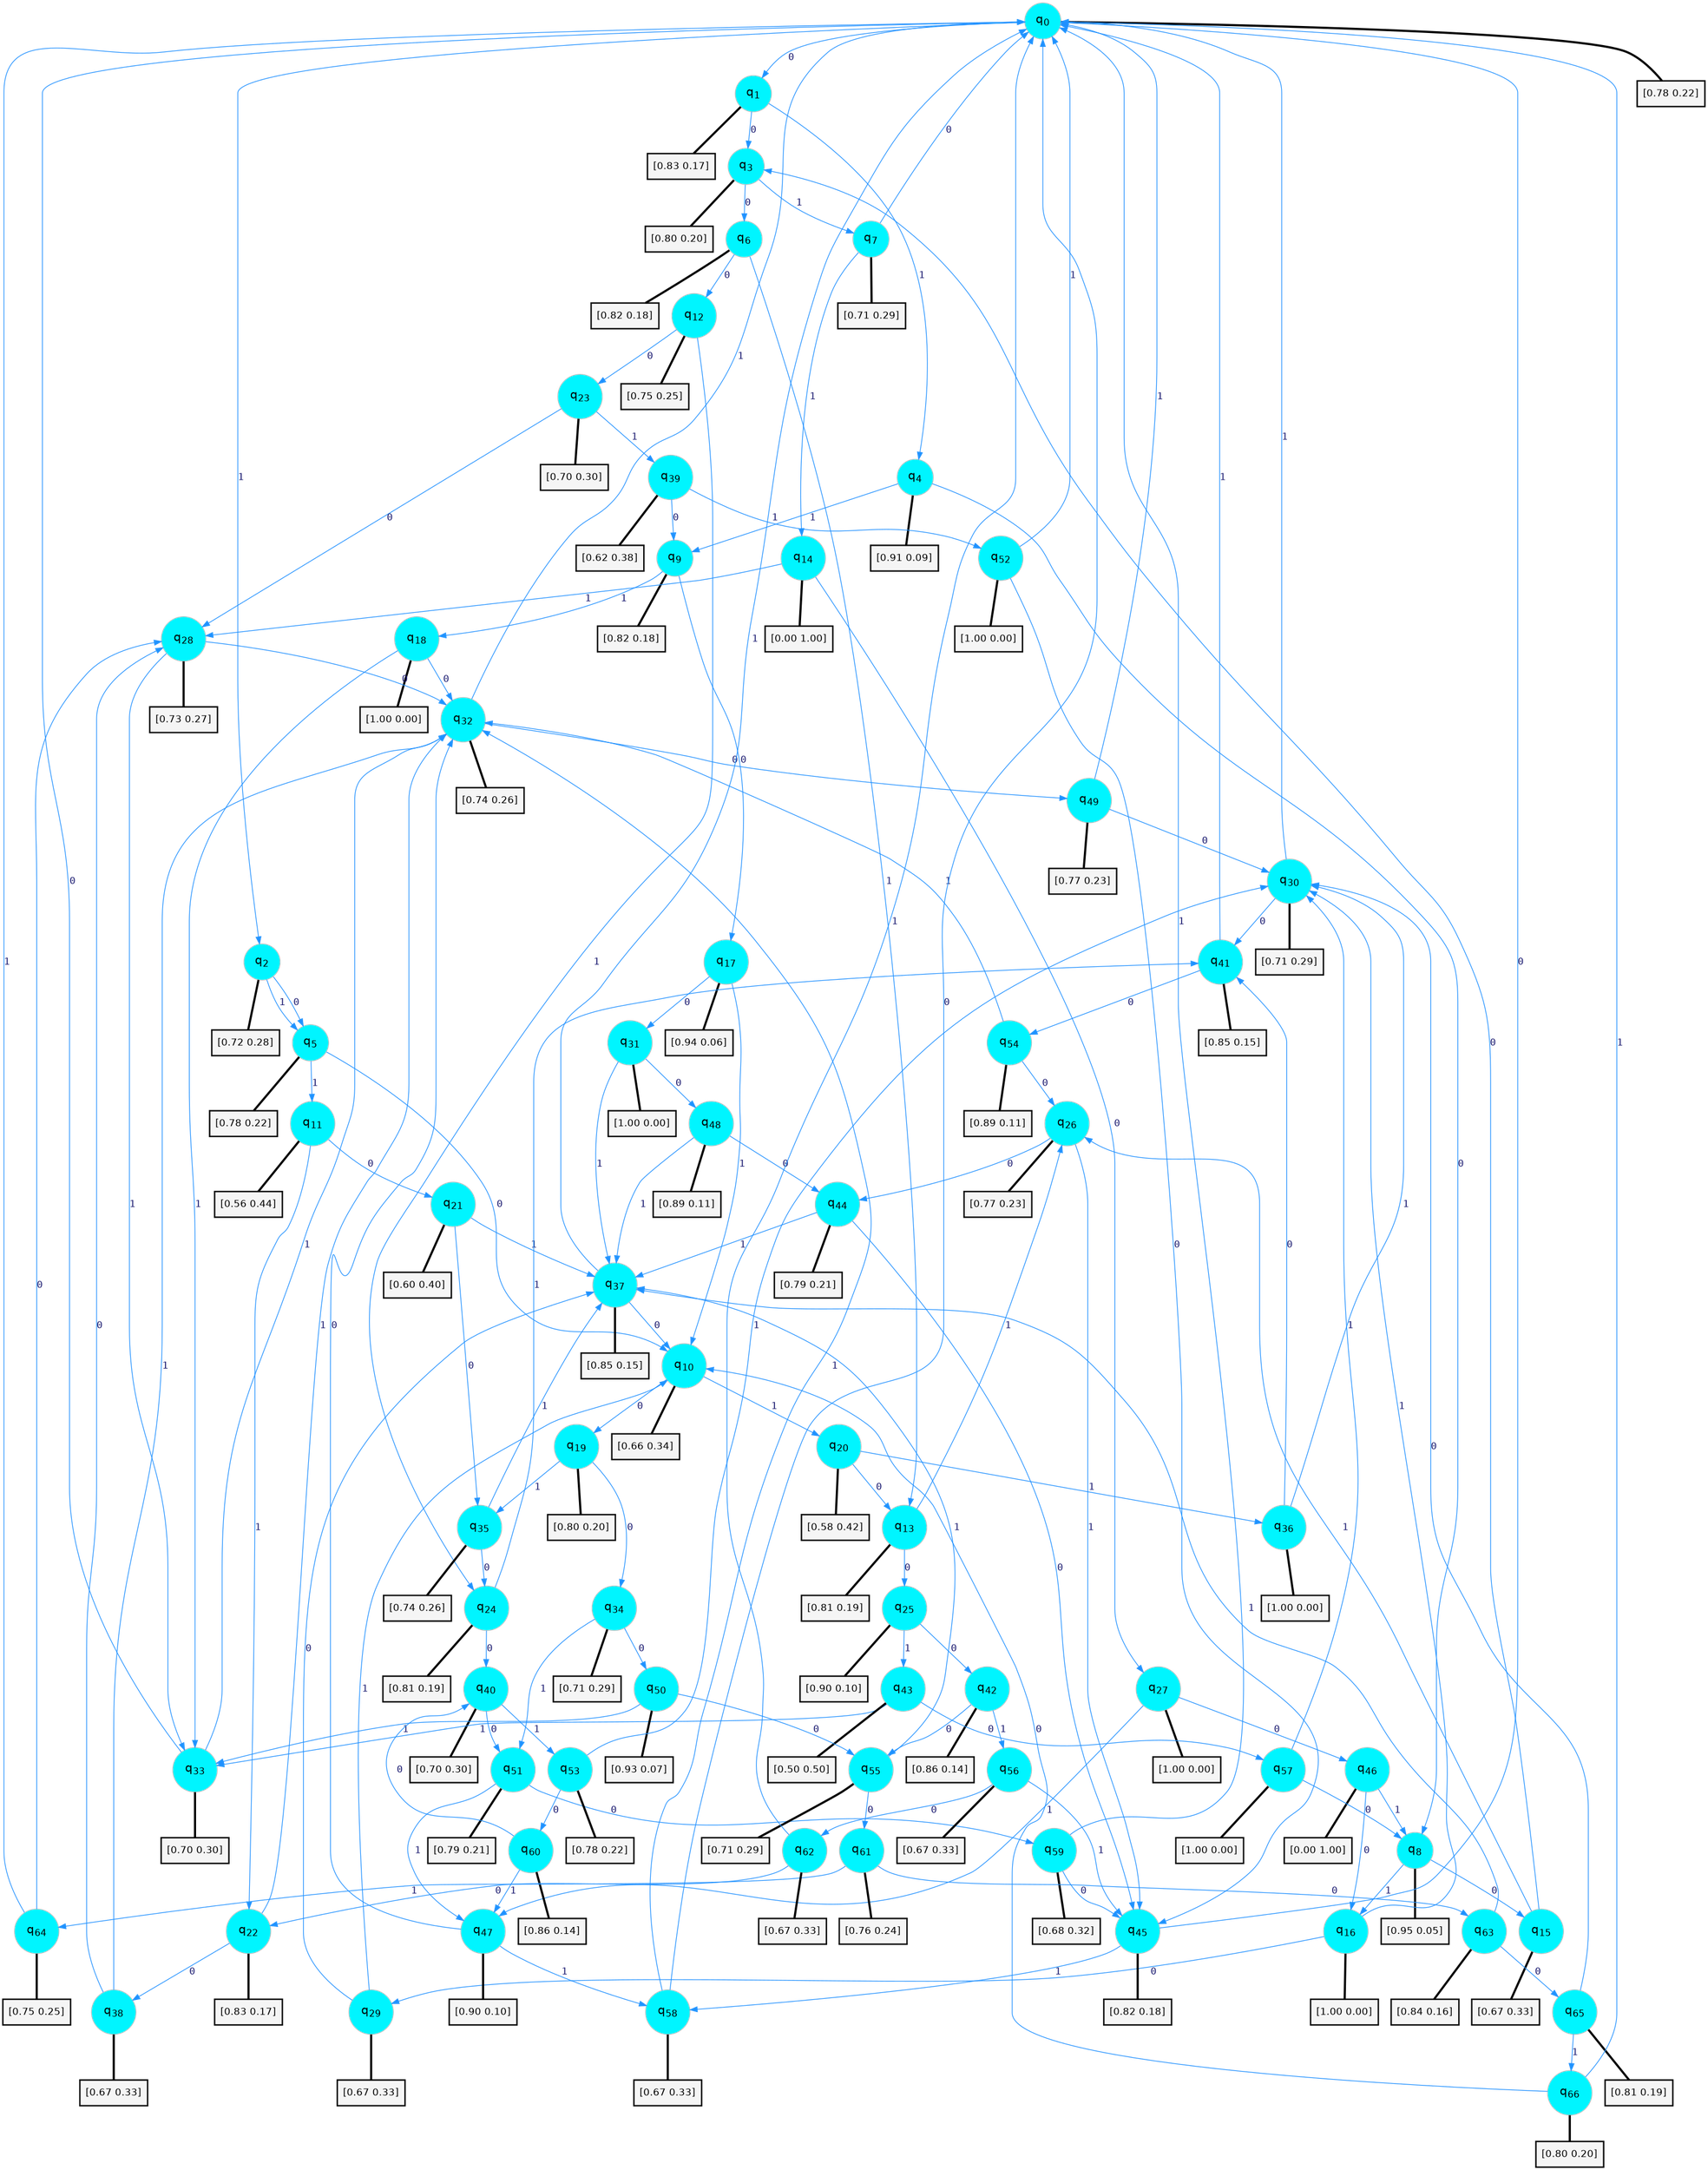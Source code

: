 digraph G {
graph [
bgcolor=transparent, dpi=300, rankdir=TD, size="40,25"];
node [
color=gray, fillcolor=turquoise1, fontcolor=black, fontname=Helvetica, fontsize=16, fontweight=bold, shape=circle, style=filled];
edge [
arrowsize=1, color=dodgerblue1, fontcolor=midnightblue, fontname=courier, fontweight=bold, penwidth=1, style=solid, weight=20];
0[label=<q<SUB>0</SUB>>];
1[label=<q<SUB>1</SUB>>];
2[label=<q<SUB>2</SUB>>];
3[label=<q<SUB>3</SUB>>];
4[label=<q<SUB>4</SUB>>];
5[label=<q<SUB>5</SUB>>];
6[label=<q<SUB>6</SUB>>];
7[label=<q<SUB>7</SUB>>];
8[label=<q<SUB>8</SUB>>];
9[label=<q<SUB>9</SUB>>];
10[label=<q<SUB>10</SUB>>];
11[label=<q<SUB>11</SUB>>];
12[label=<q<SUB>12</SUB>>];
13[label=<q<SUB>13</SUB>>];
14[label=<q<SUB>14</SUB>>];
15[label=<q<SUB>15</SUB>>];
16[label=<q<SUB>16</SUB>>];
17[label=<q<SUB>17</SUB>>];
18[label=<q<SUB>18</SUB>>];
19[label=<q<SUB>19</SUB>>];
20[label=<q<SUB>20</SUB>>];
21[label=<q<SUB>21</SUB>>];
22[label=<q<SUB>22</SUB>>];
23[label=<q<SUB>23</SUB>>];
24[label=<q<SUB>24</SUB>>];
25[label=<q<SUB>25</SUB>>];
26[label=<q<SUB>26</SUB>>];
27[label=<q<SUB>27</SUB>>];
28[label=<q<SUB>28</SUB>>];
29[label=<q<SUB>29</SUB>>];
30[label=<q<SUB>30</SUB>>];
31[label=<q<SUB>31</SUB>>];
32[label=<q<SUB>32</SUB>>];
33[label=<q<SUB>33</SUB>>];
34[label=<q<SUB>34</SUB>>];
35[label=<q<SUB>35</SUB>>];
36[label=<q<SUB>36</SUB>>];
37[label=<q<SUB>37</SUB>>];
38[label=<q<SUB>38</SUB>>];
39[label=<q<SUB>39</SUB>>];
40[label=<q<SUB>40</SUB>>];
41[label=<q<SUB>41</SUB>>];
42[label=<q<SUB>42</SUB>>];
43[label=<q<SUB>43</SUB>>];
44[label=<q<SUB>44</SUB>>];
45[label=<q<SUB>45</SUB>>];
46[label=<q<SUB>46</SUB>>];
47[label=<q<SUB>47</SUB>>];
48[label=<q<SUB>48</SUB>>];
49[label=<q<SUB>49</SUB>>];
50[label=<q<SUB>50</SUB>>];
51[label=<q<SUB>51</SUB>>];
52[label=<q<SUB>52</SUB>>];
53[label=<q<SUB>53</SUB>>];
54[label=<q<SUB>54</SUB>>];
55[label=<q<SUB>55</SUB>>];
56[label=<q<SUB>56</SUB>>];
57[label=<q<SUB>57</SUB>>];
58[label=<q<SUB>58</SUB>>];
59[label=<q<SUB>59</SUB>>];
60[label=<q<SUB>60</SUB>>];
61[label=<q<SUB>61</SUB>>];
62[label=<q<SUB>62</SUB>>];
63[label=<q<SUB>63</SUB>>];
64[label=<q<SUB>64</SUB>>];
65[label=<q<SUB>65</SUB>>];
66[label=<q<SUB>66</SUB>>];
67[label="[0.78 0.22]", shape=box,fontcolor=black, fontname=Helvetica, fontsize=14, penwidth=2, fillcolor=whitesmoke,color=black];
68[label="[0.83 0.17]", shape=box,fontcolor=black, fontname=Helvetica, fontsize=14, penwidth=2, fillcolor=whitesmoke,color=black];
69[label="[0.72 0.28]", shape=box,fontcolor=black, fontname=Helvetica, fontsize=14, penwidth=2, fillcolor=whitesmoke,color=black];
70[label="[0.80 0.20]", shape=box,fontcolor=black, fontname=Helvetica, fontsize=14, penwidth=2, fillcolor=whitesmoke,color=black];
71[label="[0.91 0.09]", shape=box,fontcolor=black, fontname=Helvetica, fontsize=14, penwidth=2, fillcolor=whitesmoke,color=black];
72[label="[0.78 0.22]", shape=box,fontcolor=black, fontname=Helvetica, fontsize=14, penwidth=2, fillcolor=whitesmoke,color=black];
73[label="[0.82 0.18]", shape=box,fontcolor=black, fontname=Helvetica, fontsize=14, penwidth=2, fillcolor=whitesmoke,color=black];
74[label="[0.71 0.29]", shape=box,fontcolor=black, fontname=Helvetica, fontsize=14, penwidth=2, fillcolor=whitesmoke,color=black];
75[label="[0.95 0.05]", shape=box,fontcolor=black, fontname=Helvetica, fontsize=14, penwidth=2, fillcolor=whitesmoke,color=black];
76[label="[0.82 0.18]", shape=box,fontcolor=black, fontname=Helvetica, fontsize=14, penwidth=2, fillcolor=whitesmoke,color=black];
77[label="[0.66 0.34]", shape=box,fontcolor=black, fontname=Helvetica, fontsize=14, penwidth=2, fillcolor=whitesmoke,color=black];
78[label="[0.56 0.44]", shape=box,fontcolor=black, fontname=Helvetica, fontsize=14, penwidth=2, fillcolor=whitesmoke,color=black];
79[label="[0.75 0.25]", shape=box,fontcolor=black, fontname=Helvetica, fontsize=14, penwidth=2, fillcolor=whitesmoke,color=black];
80[label="[0.81 0.19]", shape=box,fontcolor=black, fontname=Helvetica, fontsize=14, penwidth=2, fillcolor=whitesmoke,color=black];
81[label="[0.00 1.00]", shape=box,fontcolor=black, fontname=Helvetica, fontsize=14, penwidth=2, fillcolor=whitesmoke,color=black];
82[label="[0.67 0.33]", shape=box,fontcolor=black, fontname=Helvetica, fontsize=14, penwidth=2, fillcolor=whitesmoke,color=black];
83[label="[1.00 0.00]", shape=box,fontcolor=black, fontname=Helvetica, fontsize=14, penwidth=2, fillcolor=whitesmoke,color=black];
84[label="[0.94 0.06]", shape=box,fontcolor=black, fontname=Helvetica, fontsize=14, penwidth=2, fillcolor=whitesmoke,color=black];
85[label="[1.00 0.00]", shape=box,fontcolor=black, fontname=Helvetica, fontsize=14, penwidth=2, fillcolor=whitesmoke,color=black];
86[label="[0.80 0.20]", shape=box,fontcolor=black, fontname=Helvetica, fontsize=14, penwidth=2, fillcolor=whitesmoke,color=black];
87[label="[0.58 0.42]", shape=box,fontcolor=black, fontname=Helvetica, fontsize=14, penwidth=2, fillcolor=whitesmoke,color=black];
88[label="[0.60 0.40]", shape=box,fontcolor=black, fontname=Helvetica, fontsize=14, penwidth=2, fillcolor=whitesmoke,color=black];
89[label="[0.83 0.17]", shape=box,fontcolor=black, fontname=Helvetica, fontsize=14, penwidth=2, fillcolor=whitesmoke,color=black];
90[label="[0.70 0.30]", shape=box,fontcolor=black, fontname=Helvetica, fontsize=14, penwidth=2, fillcolor=whitesmoke,color=black];
91[label="[0.81 0.19]", shape=box,fontcolor=black, fontname=Helvetica, fontsize=14, penwidth=2, fillcolor=whitesmoke,color=black];
92[label="[0.90 0.10]", shape=box,fontcolor=black, fontname=Helvetica, fontsize=14, penwidth=2, fillcolor=whitesmoke,color=black];
93[label="[0.77 0.23]", shape=box,fontcolor=black, fontname=Helvetica, fontsize=14, penwidth=2, fillcolor=whitesmoke,color=black];
94[label="[1.00 0.00]", shape=box,fontcolor=black, fontname=Helvetica, fontsize=14, penwidth=2, fillcolor=whitesmoke,color=black];
95[label="[0.73 0.27]", shape=box,fontcolor=black, fontname=Helvetica, fontsize=14, penwidth=2, fillcolor=whitesmoke,color=black];
96[label="[0.67 0.33]", shape=box,fontcolor=black, fontname=Helvetica, fontsize=14, penwidth=2, fillcolor=whitesmoke,color=black];
97[label="[0.71 0.29]", shape=box,fontcolor=black, fontname=Helvetica, fontsize=14, penwidth=2, fillcolor=whitesmoke,color=black];
98[label="[1.00 0.00]", shape=box,fontcolor=black, fontname=Helvetica, fontsize=14, penwidth=2, fillcolor=whitesmoke,color=black];
99[label="[0.74 0.26]", shape=box,fontcolor=black, fontname=Helvetica, fontsize=14, penwidth=2, fillcolor=whitesmoke,color=black];
100[label="[0.70 0.30]", shape=box,fontcolor=black, fontname=Helvetica, fontsize=14, penwidth=2, fillcolor=whitesmoke,color=black];
101[label="[0.71 0.29]", shape=box,fontcolor=black, fontname=Helvetica, fontsize=14, penwidth=2, fillcolor=whitesmoke,color=black];
102[label="[0.74 0.26]", shape=box,fontcolor=black, fontname=Helvetica, fontsize=14, penwidth=2, fillcolor=whitesmoke,color=black];
103[label="[1.00 0.00]", shape=box,fontcolor=black, fontname=Helvetica, fontsize=14, penwidth=2, fillcolor=whitesmoke,color=black];
104[label="[0.85 0.15]", shape=box,fontcolor=black, fontname=Helvetica, fontsize=14, penwidth=2, fillcolor=whitesmoke,color=black];
105[label="[0.67 0.33]", shape=box,fontcolor=black, fontname=Helvetica, fontsize=14, penwidth=2, fillcolor=whitesmoke,color=black];
106[label="[0.62 0.38]", shape=box,fontcolor=black, fontname=Helvetica, fontsize=14, penwidth=2, fillcolor=whitesmoke,color=black];
107[label="[0.70 0.30]", shape=box,fontcolor=black, fontname=Helvetica, fontsize=14, penwidth=2, fillcolor=whitesmoke,color=black];
108[label="[0.85 0.15]", shape=box,fontcolor=black, fontname=Helvetica, fontsize=14, penwidth=2, fillcolor=whitesmoke,color=black];
109[label="[0.86 0.14]", shape=box,fontcolor=black, fontname=Helvetica, fontsize=14, penwidth=2, fillcolor=whitesmoke,color=black];
110[label="[0.50 0.50]", shape=box,fontcolor=black, fontname=Helvetica, fontsize=14, penwidth=2, fillcolor=whitesmoke,color=black];
111[label="[0.79 0.21]", shape=box,fontcolor=black, fontname=Helvetica, fontsize=14, penwidth=2, fillcolor=whitesmoke,color=black];
112[label="[0.82 0.18]", shape=box,fontcolor=black, fontname=Helvetica, fontsize=14, penwidth=2, fillcolor=whitesmoke,color=black];
113[label="[0.00 1.00]", shape=box,fontcolor=black, fontname=Helvetica, fontsize=14, penwidth=2, fillcolor=whitesmoke,color=black];
114[label="[0.90 0.10]", shape=box,fontcolor=black, fontname=Helvetica, fontsize=14, penwidth=2, fillcolor=whitesmoke,color=black];
115[label="[0.89 0.11]", shape=box,fontcolor=black, fontname=Helvetica, fontsize=14, penwidth=2, fillcolor=whitesmoke,color=black];
116[label="[0.77 0.23]", shape=box,fontcolor=black, fontname=Helvetica, fontsize=14, penwidth=2, fillcolor=whitesmoke,color=black];
117[label="[0.93 0.07]", shape=box,fontcolor=black, fontname=Helvetica, fontsize=14, penwidth=2, fillcolor=whitesmoke,color=black];
118[label="[0.79 0.21]", shape=box,fontcolor=black, fontname=Helvetica, fontsize=14, penwidth=2, fillcolor=whitesmoke,color=black];
119[label="[1.00 0.00]", shape=box,fontcolor=black, fontname=Helvetica, fontsize=14, penwidth=2, fillcolor=whitesmoke,color=black];
120[label="[0.78 0.22]", shape=box,fontcolor=black, fontname=Helvetica, fontsize=14, penwidth=2, fillcolor=whitesmoke,color=black];
121[label="[0.89 0.11]", shape=box,fontcolor=black, fontname=Helvetica, fontsize=14, penwidth=2, fillcolor=whitesmoke,color=black];
122[label="[0.71 0.29]", shape=box,fontcolor=black, fontname=Helvetica, fontsize=14, penwidth=2, fillcolor=whitesmoke,color=black];
123[label="[0.67 0.33]", shape=box,fontcolor=black, fontname=Helvetica, fontsize=14, penwidth=2, fillcolor=whitesmoke,color=black];
124[label="[1.00 0.00]", shape=box,fontcolor=black, fontname=Helvetica, fontsize=14, penwidth=2, fillcolor=whitesmoke,color=black];
125[label="[0.67 0.33]", shape=box,fontcolor=black, fontname=Helvetica, fontsize=14, penwidth=2, fillcolor=whitesmoke,color=black];
126[label="[0.68 0.32]", shape=box,fontcolor=black, fontname=Helvetica, fontsize=14, penwidth=2, fillcolor=whitesmoke,color=black];
127[label="[0.86 0.14]", shape=box,fontcolor=black, fontname=Helvetica, fontsize=14, penwidth=2, fillcolor=whitesmoke,color=black];
128[label="[0.76 0.24]", shape=box,fontcolor=black, fontname=Helvetica, fontsize=14, penwidth=2, fillcolor=whitesmoke,color=black];
129[label="[0.67 0.33]", shape=box,fontcolor=black, fontname=Helvetica, fontsize=14, penwidth=2, fillcolor=whitesmoke,color=black];
130[label="[0.84 0.16]", shape=box,fontcolor=black, fontname=Helvetica, fontsize=14, penwidth=2, fillcolor=whitesmoke,color=black];
131[label="[0.75 0.25]", shape=box,fontcolor=black, fontname=Helvetica, fontsize=14, penwidth=2, fillcolor=whitesmoke,color=black];
132[label="[0.81 0.19]", shape=box,fontcolor=black, fontname=Helvetica, fontsize=14, penwidth=2, fillcolor=whitesmoke,color=black];
133[label="[0.80 0.20]", shape=box,fontcolor=black, fontname=Helvetica, fontsize=14, penwidth=2, fillcolor=whitesmoke,color=black];
0->1 [label=0];
0->2 [label=1];
0->67 [arrowhead=none, penwidth=3,color=black];
1->3 [label=0];
1->4 [label=1];
1->68 [arrowhead=none, penwidth=3,color=black];
2->5 [label=0];
2->5 [label=1];
2->69 [arrowhead=none, penwidth=3,color=black];
3->6 [label=0];
3->7 [label=1];
3->70 [arrowhead=none, penwidth=3,color=black];
4->8 [label=0];
4->9 [label=1];
4->71 [arrowhead=none, penwidth=3,color=black];
5->10 [label=0];
5->11 [label=1];
5->72 [arrowhead=none, penwidth=3,color=black];
6->12 [label=0];
6->13 [label=1];
6->73 [arrowhead=none, penwidth=3,color=black];
7->0 [label=0];
7->14 [label=1];
7->74 [arrowhead=none, penwidth=3,color=black];
8->15 [label=0];
8->16 [label=1];
8->75 [arrowhead=none, penwidth=3,color=black];
9->17 [label=0];
9->18 [label=1];
9->76 [arrowhead=none, penwidth=3,color=black];
10->19 [label=0];
10->20 [label=1];
10->77 [arrowhead=none, penwidth=3,color=black];
11->21 [label=0];
11->22 [label=1];
11->78 [arrowhead=none, penwidth=3,color=black];
12->23 [label=0];
12->24 [label=1];
12->79 [arrowhead=none, penwidth=3,color=black];
13->25 [label=0];
13->26 [label=1];
13->80 [arrowhead=none, penwidth=3,color=black];
14->27 [label=0];
14->28 [label=1];
14->81 [arrowhead=none, penwidth=3,color=black];
15->3 [label=0];
15->26 [label=1];
15->82 [arrowhead=none, penwidth=3,color=black];
16->29 [label=0];
16->30 [label=1];
16->83 [arrowhead=none, penwidth=3,color=black];
17->31 [label=0];
17->10 [label=1];
17->84 [arrowhead=none, penwidth=3,color=black];
18->32 [label=0];
18->33 [label=1];
18->85 [arrowhead=none, penwidth=3,color=black];
19->34 [label=0];
19->35 [label=1];
19->86 [arrowhead=none, penwidth=3,color=black];
20->13 [label=0];
20->36 [label=1];
20->87 [arrowhead=none, penwidth=3,color=black];
21->35 [label=0];
21->37 [label=1];
21->88 [arrowhead=none, penwidth=3,color=black];
22->38 [label=0];
22->32 [label=1];
22->89 [arrowhead=none, penwidth=3,color=black];
23->28 [label=0];
23->39 [label=1];
23->90 [arrowhead=none, penwidth=3,color=black];
24->40 [label=0];
24->41 [label=1];
24->91 [arrowhead=none, penwidth=3,color=black];
25->42 [label=0];
25->43 [label=1];
25->92 [arrowhead=none, penwidth=3,color=black];
26->44 [label=0];
26->45 [label=1];
26->93 [arrowhead=none, penwidth=3,color=black];
27->46 [label=0];
27->47 [label=1];
27->94 [arrowhead=none, penwidth=3,color=black];
28->32 [label=0];
28->33 [label=1];
28->95 [arrowhead=none, penwidth=3,color=black];
29->37 [label=0];
29->10 [label=1];
29->96 [arrowhead=none, penwidth=3,color=black];
30->41 [label=0];
30->0 [label=1];
30->97 [arrowhead=none, penwidth=3,color=black];
31->48 [label=0];
31->37 [label=1];
31->98 [arrowhead=none, penwidth=3,color=black];
32->49 [label=0];
32->0 [label=1];
32->99 [arrowhead=none, penwidth=3,color=black];
33->0 [label=0];
33->32 [label=1];
33->100 [arrowhead=none, penwidth=3,color=black];
34->50 [label=0];
34->51 [label=1];
34->101 [arrowhead=none, penwidth=3,color=black];
35->24 [label=0];
35->37 [label=1];
35->102 [arrowhead=none, penwidth=3,color=black];
36->41 [label=0];
36->30 [label=1];
36->103 [arrowhead=none, penwidth=3,color=black];
37->10 [label=0];
37->0 [label=1];
37->104 [arrowhead=none, penwidth=3,color=black];
38->28 [label=0];
38->32 [label=1];
38->105 [arrowhead=none, penwidth=3,color=black];
39->9 [label=0];
39->52 [label=1];
39->106 [arrowhead=none, penwidth=3,color=black];
40->51 [label=0];
40->53 [label=1];
40->107 [arrowhead=none, penwidth=3,color=black];
41->54 [label=0];
41->0 [label=1];
41->108 [arrowhead=none, penwidth=3,color=black];
42->55 [label=0];
42->56 [label=1];
42->109 [arrowhead=none, penwidth=3,color=black];
43->57 [label=0];
43->33 [label=1];
43->110 [arrowhead=none, penwidth=3,color=black];
44->45 [label=0];
44->37 [label=1];
44->111 [arrowhead=none, penwidth=3,color=black];
45->0 [label=0];
45->58 [label=1];
45->112 [arrowhead=none, penwidth=3,color=black];
46->16 [label=0];
46->8 [label=1];
46->113 [arrowhead=none, penwidth=3,color=black];
47->32 [label=0];
47->58 [label=1];
47->114 [arrowhead=none, penwidth=3,color=black];
48->44 [label=0];
48->37 [label=1];
48->115 [arrowhead=none, penwidth=3,color=black];
49->30 [label=0];
49->0 [label=1];
49->116 [arrowhead=none, penwidth=3,color=black];
50->55 [label=0];
50->33 [label=1];
50->117 [arrowhead=none, penwidth=3,color=black];
51->59 [label=0];
51->47 [label=1];
51->118 [arrowhead=none, penwidth=3,color=black];
52->45 [label=0];
52->0 [label=1];
52->119 [arrowhead=none, penwidth=3,color=black];
53->60 [label=0];
53->30 [label=1];
53->120 [arrowhead=none, penwidth=3,color=black];
54->26 [label=0];
54->32 [label=1];
54->121 [arrowhead=none, penwidth=3,color=black];
55->61 [label=0];
55->37 [label=1];
55->122 [arrowhead=none, penwidth=3,color=black];
56->62 [label=0];
56->45 [label=1];
56->123 [arrowhead=none, penwidth=3,color=black];
57->8 [label=0];
57->30 [label=1];
57->124 [arrowhead=none, penwidth=3,color=black];
58->0 [label=0];
58->32 [label=1];
58->125 [arrowhead=none, penwidth=3,color=black];
59->45 [label=0];
59->0 [label=1];
59->126 [arrowhead=none, penwidth=3,color=black];
60->40 [label=0];
60->47 [label=1];
60->127 [arrowhead=none, penwidth=3,color=black];
61->63 [label=0];
61->64 [label=1];
61->128 [arrowhead=none, penwidth=3,color=black];
62->22 [label=0];
62->0 [label=1];
62->129 [arrowhead=none, penwidth=3,color=black];
63->65 [label=0];
63->37 [label=1];
63->130 [arrowhead=none, penwidth=3,color=black];
64->28 [label=0];
64->0 [label=1];
64->131 [arrowhead=none, penwidth=3,color=black];
65->30 [label=0];
65->66 [label=1];
65->132 [arrowhead=none, penwidth=3,color=black];
66->10 [label=0];
66->0 [label=1];
66->133 [arrowhead=none, penwidth=3,color=black];
}
